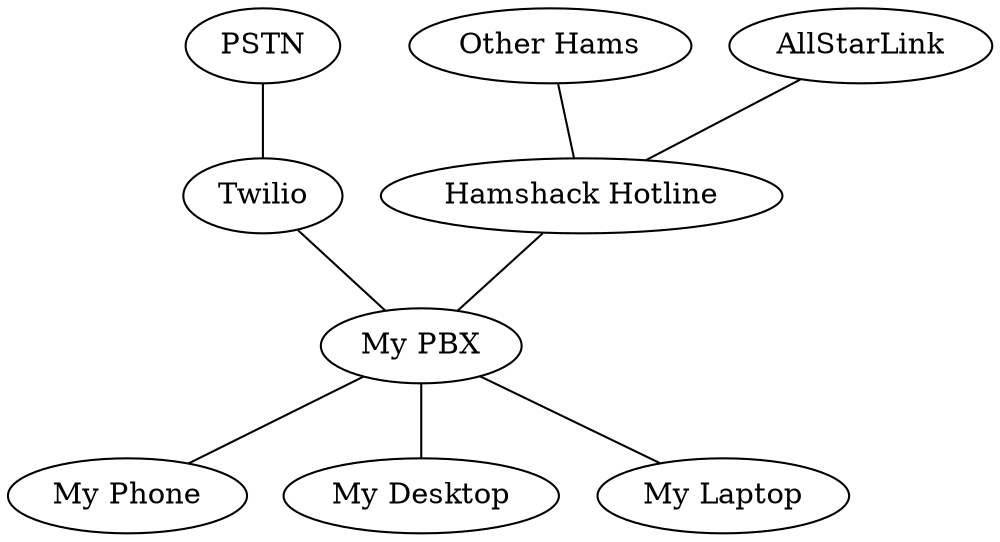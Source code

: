 graph G {
    pstn -- twilio;
    other_hams -- hh;
    allstar -- hh;
    twilio -- pbx;
    hh -- pbx;
    pbx -- phone, desktop, laptop;
    
    pstn[label="PSTN"];
    twilio[label="Twilio"];
    other_hams[label="Other Hams"];
    allstar[label="AllStarLink"];
    hh[label="Hamshack Hotline"];
    pbx[label="My PBX"];
    phone[label="My Phone"];
    desktop[label="My Desktop"];
    laptop[label="My Laptop"];
}